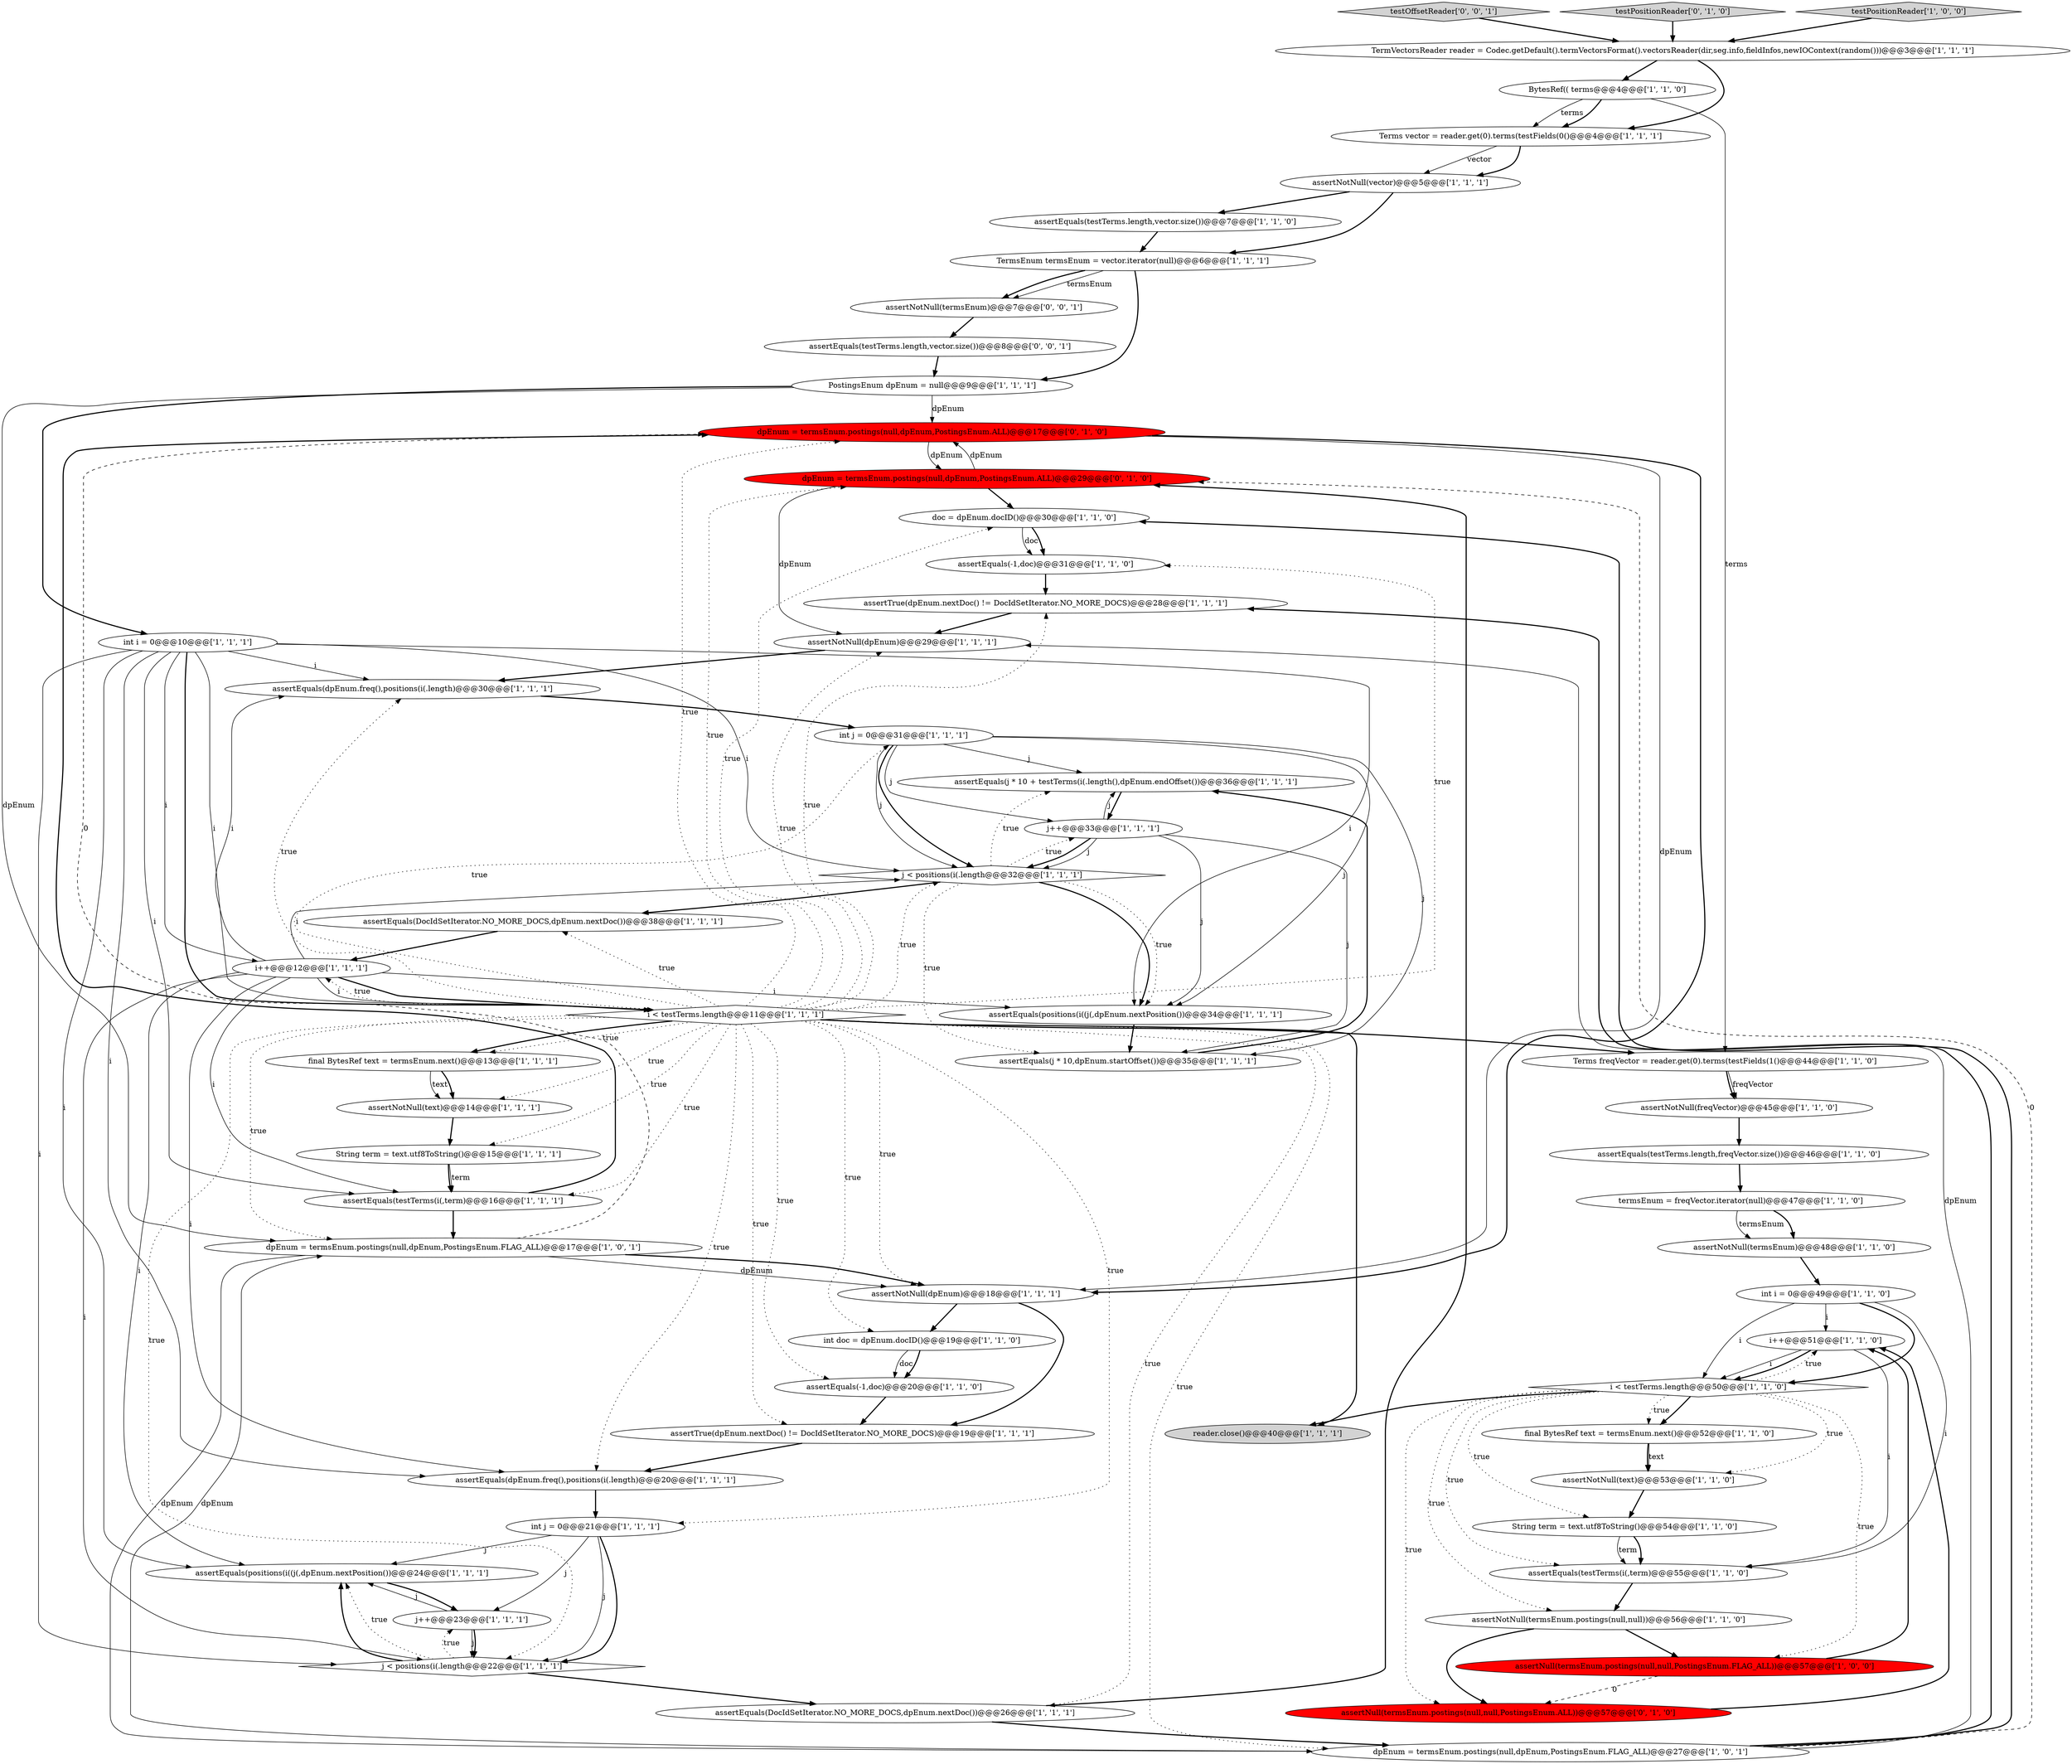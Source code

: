 digraph {
56 [style = filled, label = "dpEnum = termsEnum.postings(null,dpEnum,PostingsEnum.ALL)@@@17@@@['0', '1', '0']", fillcolor = red, shape = ellipse image = "AAA1AAABBB2BBB"];
22 [style = filled, label = "final BytesRef text = termsEnum.next()@@@52@@@['1', '1', '0']", fillcolor = white, shape = ellipse image = "AAA0AAABBB1BBB"];
20 [style = filled, label = "PostingsEnum dpEnum = null@@@9@@@['1', '1', '1']", fillcolor = white, shape = ellipse image = "AAA0AAABBB1BBB"];
21 [style = filled, label = "termsEnum = freqVector.iterator(null)@@@47@@@['1', '1', '0']", fillcolor = white, shape = ellipse image = "AAA0AAABBB1BBB"];
34 [style = filled, label = "assertEquals(testTerms(i(,term)@@@16@@@['1', '1', '1']", fillcolor = white, shape = ellipse image = "AAA0AAABBB1BBB"];
47 [style = filled, label = "TermVectorsReader reader = Codec.getDefault().termVectorsFormat().vectorsReader(dir,seg.info,fieldInfos,newIOContext(random()))@@@3@@@['1', '1', '1']", fillcolor = white, shape = ellipse image = "AAA0AAABBB1BBB"];
18 [style = filled, label = "assertEquals(dpEnum.freq(),positions(i(.length)@@@20@@@['1', '1', '1']", fillcolor = white, shape = ellipse image = "AAA0AAABBB1BBB"];
25 [style = filled, label = "assertNull(termsEnum.postings(null,null,PostingsEnum.FLAG_ALL))@@@57@@@['1', '0', '0']", fillcolor = red, shape = ellipse image = "AAA1AAABBB1BBB"];
48 [style = filled, label = "assertNotNull(text)@@@53@@@['1', '1', '0']", fillcolor = white, shape = ellipse image = "AAA0AAABBB1BBB"];
52 [style = filled, label = "assertEquals(j * 10 + testTerms(i(.length(),dpEnum.endOffset())@@@36@@@['1', '1', '1']", fillcolor = white, shape = ellipse image = "AAA0AAABBB1BBB"];
14 [style = filled, label = "j < positions(i(.length@@@32@@@['1', '1', '1']", fillcolor = white, shape = diamond image = "AAA0AAABBB1BBB"];
7 [style = filled, label = "assertEquals(positions(i((j(,dpEnum.nextPosition())@@@34@@@['1', '1', '1']", fillcolor = white, shape = ellipse image = "AAA0AAABBB1BBB"];
26 [style = filled, label = "assertEquals(-1,doc)@@@20@@@['1', '1', '0']", fillcolor = white, shape = ellipse image = "AAA0AAABBB1BBB"];
40 [style = filled, label = "Terms freqVector = reader.get(0).terms(testFields(1()@@@44@@@['1', '1', '0']", fillcolor = white, shape = ellipse image = "AAA0AAABBB1BBB"];
57 [style = filled, label = "assertNull(termsEnum.postings(null,null,PostingsEnum.ALL))@@@57@@@['0', '1', '0']", fillcolor = red, shape = ellipse image = "AAA1AAABBB2BBB"];
60 [style = filled, label = "testOffsetReader['0', '0', '1']", fillcolor = lightgray, shape = diamond image = "AAA0AAABBB3BBB"];
9 [style = filled, label = "final BytesRef text = termsEnum.next()@@@13@@@['1', '1', '1']", fillcolor = white, shape = ellipse image = "AAA0AAABBB1BBB"];
13 [style = filled, label = "assertNotNull(dpEnum)@@@29@@@['1', '1', '1']", fillcolor = white, shape = ellipse image = "AAA0AAABBB1BBB"];
8 [style = filled, label = "assertNotNull(termsEnum)@@@48@@@['1', '1', '0']", fillcolor = white, shape = ellipse image = "AAA0AAABBB1BBB"];
38 [style = filled, label = "BytesRef(( terms@@@4@@@['1', '1', '0']", fillcolor = white, shape = ellipse image = "AAA0AAABBB1BBB"];
55 [style = filled, label = "dpEnum = termsEnum.postings(null,dpEnum,PostingsEnum.ALL)@@@29@@@['0', '1', '0']", fillcolor = red, shape = ellipse image = "AAA1AAABBB2BBB"];
49 [style = filled, label = "i < testTerms.length@@@11@@@['1', '1', '1']", fillcolor = white, shape = diamond image = "AAA0AAABBB1BBB"];
59 [style = filled, label = "assertNotNull(termsEnum)@@@7@@@['0', '0', '1']", fillcolor = white, shape = ellipse image = "AAA0AAABBB3BBB"];
0 [style = filled, label = "assertTrue(dpEnum.nextDoc() != DocIdSetIterator.NO_MORE_DOCS)@@@19@@@['1', '1', '1']", fillcolor = white, shape = ellipse image = "AAA0AAABBB1BBB"];
23 [style = filled, label = "int i = 0@@@10@@@['1', '1', '1']", fillcolor = white, shape = ellipse image = "AAA0AAABBB1BBB"];
41 [style = filled, label = "assertEquals(testTerms.length,freqVector.size())@@@46@@@['1', '1', '0']", fillcolor = white, shape = ellipse image = "AAA0AAABBB1BBB"];
24 [style = filled, label = "j++@@@33@@@['1', '1', '1']", fillcolor = white, shape = ellipse image = "AAA0AAABBB1BBB"];
19 [style = filled, label = "assertNotNull(text)@@@14@@@['1', '1', '1']", fillcolor = white, shape = ellipse image = "AAA0AAABBB1BBB"];
39 [style = filled, label = "String term = text.utf8ToString()@@@54@@@['1', '1', '0']", fillcolor = white, shape = ellipse image = "AAA0AAABBB1BBB"];
54 [style = filled, label = "testPositionReader['0', '1', '0']", fillcolor = lightgray, shape = diamond image = "AAA0AAABBB2BBB"];
43 [style = filled, label = "i++@@@51@@@['1', '1', '0']", fillcolor = white, shape = ellipse image = "AAA0AAABBB1BBB"];
46 [style = filled, label = "assertEquals(positions(i((j(,dpEnum.nextPosition())@@@24@@@['1', '1', '1']", fillcolor = white, shape = ellipse image = "AAA0AAABBB1BBB"];
15 [style = filled, label = "testPositionReader['1', '0', '0']", fillcolor = lightgray, shape = diamond image = "AAA0AAABBB1BBB"];
32 [style = filled, label = "assertNotNull(termsEnum.postings(null,null))@@@56@@@['1', '1', '0']", fillcolor = white, shape = ellipse image = "AAA0AAABBB1BBB"];
29 [style = filled, label = "Terms vector = reader.get(0).terms(testFields(0()@@@4@@@['1', '1', '1']", fillcolor = white, shape = ellipse image = "AAA0AAABBB1BBB"];
4 [style = filled, label = "assertEquals(testTerms(i(,term)@@@55@@@['1', '1', '0']", fillcolor = white, shape = ellipse image = "AAA0AAABBB1BBB"];
1 [style = filled, label = "String term = text.utf8ToString()@@@15@@@['1', '1', '1']", fillcolor = white, shape = ellipse image = "AAA0AAABBB1BBB"];
17 [style = filled, label = "j++@@@23@@@['1', '1', '1']", fillcolor = white, shape = ellipse image = "AAA0AAABBB1BBB"];
33 [style = filled, label = "assertEquals(-1,doc)@@@31@@@['1', '1', '0']", fillcolor = white, shape = ellipse image = "AAA0AAABBB1BBB"];
35 [style = filled, label = "int j = 0@@@21@@@['1', '1', '1']", fillcolor = white, shape = ellipse image = "AAA0AAABBB1BBB"];
6 [style = filled, label = "int doc = dpEnum.docID()@@@19@@@['1', '1', '0']", fillcolor = white, shape = ellipse image = "AAA0AAABBB1BBB"];
50 [style = filled, label = "assertEquals(dpEnum.freq(),positions(i(.length)@@@30@@@['1', '1', '1']", fillcolor = white, shape = ellipse image = "AAA0AAABBB1BBB"];
11 [style = filled, label = "assertEquals(j * 10,dpEnum.startOffset())@@@35@@@['1', '1', '1']", fillcolor = white, shape = ellipse image = "AAA0AAABBB1BBB"];
5 [style = filled, label = "assertNotNull(freqVector)@@@45@@@['1', '1', '0']", fillcolor = white, shape = ellipse image = "AAA0AAABBB1BBB"];
37 [style = filled, label = "int i = 0@@@49@@@['1', '1', '0']", fillcolor = white, shape = ellipse image = "AAA0AAABBB1BBB"];
44 [style = filled, label = "TermsEnum termsEnum = vector.iterator(null)@@@6@@@['1', '1', '1']", fillcolor = white, shape = ellipse image = "AAA0AAABBB1BBB"];
51 [style = filled, label = "assertNotNull(dpEnum)@@@18@@@['1', '1', '1']", fillcolor = white, shape = ellipse image = "AAA0AAABBB1BBB"];
28 [style = filled, label = "assertEquals(DocIdSetIterator.NO_MORE_DOCS,dpEnum.nextDoc())@@@26@@@['1', '1', '1']", fillcolor = white, shape = ellipse image = "AAA0AAABBB1BBB"];
2 [style = filled, label = "int j = 0@@@31@@@['1', '1', '1']", fillcolor = white, shape = ellipse image = "AAA0AAABBB1BBB"];
58 [style = filled, label = "assertEquals(testTerms.length,vector.size())@@@8@@@['0', '0', '1']", fillcolor = white, shape = ellipse image = "AAA0AAABBB3BBB"];
30 [style = filled, label = "i < testTerms.length@@@50@@@['1', '1', '0']", fillcolor = white, shape = diamond image = "AAA0AAABBB1BBB"];
12 [style = filled, label = "assertNotNull(vector)@@@5@@@['1', '1', '1']", fillcolor = white, shape = ellipse image = "AAA0AAABBB1BBB"];
31 [style = filled, label = "j < positions(i(.length@@@22@@@['1', '1', '1']", fillcolor = white, shape = diamond image = "AAA0AAABBB1BBB"];
16 [style = filled, label = "dpEnum = termsEnum.postings(null,dpEnum,PostingsEnum.FLAG_ALL)@@@17@@@['1', '0', '1']", fillcolor = white, shape = ellipse image = "AAA0AAABBB1BBB"];
27 [style = filled, label = "assertEquals(testTerms.length,vector.size())@@@7@@@['1', '1', '0']", fillcolor = white, shape = ellipse image = "AAA0AAABBB1BBB"];
45 [style = filled, label = "dpEnum = termsEnum.postings(null,dpEnum,PostingsEnum.FLAG_ALL)@@@27@@@['1', '0', '1']", fillcolor = white, shape = ellipse image = "AAA0AAABBB1BBB"];
3 [style = filled, label = "i++@@@12@@@['1', '1', '1']", fillcolor = white, shape = ellipse image = "AAA0AAABBB1BBB"];
10 [style = filled, label = "assertEquals(DocIdSetIterator.NO_MORE_DOCS,dpEnum.nextDoc())@@@38@@@['1', '1', '1']", fillcolor = white, shape = ellipse image = "AAA0AAABBB1BBB"];
42 [style = filled, label = "doc = dpEnum.docID()@@@30@@@['1', '1', '0']", fillcolor = white, shape = ellipse image = "AAA0AAABBB1BBB"];
53 [style = filled, label = "reader.close()@@@40@@@['1', '1', '1']", fillcolor = lightgray, shape = ellipse image = "AAA0AAABBB1BBB"];
36 [style = filled, label = "assertTrue(dpEnum.nextDoc() != DocIdSetIterator.NO_MORE_DOCS)@@@28@@@['1', '1', '1']", fillcolor = white, shape = ellipse image = "AAA0AAABBB1BBB"];
16->51 [style = bold, label=""];
3->46 [style = solid, label="i"];
6->26 [style = solid, label="doc"];
12->44 [style = bold, label=""];
24->14 [style = solid, label="j"];
49->55 [style = dotted, label="true"];
27->44 [style = bold, label=""];
49->34 [style = dotted, label="true"];
21->8 [style = bold, label=""];
37->4 [style = solid, label="i"];
23->50 [style = solid, label="i"];
25->57 [style = dashed, label="0"];
25->43 [style = bold, label=""];
50->2 [style = bold, label=""];
59->58 [style = bold, label=""];
1->34 [style = solid, label="term"];
49->2 [style = dotted, label="true"];
48->39 [style = bold, label=""];
14->7 [style = bold, label=""];
52->24 [style = bold, label=""];
20->16 [style = solid, label="dpEnum"];
43->30 [style = solid, label="i"];
19->1 [style = bold, label=""];
60->47 [style = bold, label=""];
58->20 [style = bold, label=""];
55->13 [style = solid, label="dpEnum"];
2->14 [style = bold, label=""];
14->7 [style = dotted, label="true"];
32->25 [style = bold, label=""];
38->29 [style = solid, label="terms"];
37->43 [style = solid, label="i"];
45->42 [style = bold, label=""];
18->35 [style = bold, label=""];
56->51 [style = solid, label="dpEnum"];
14->11 [style = dotted, label="true"];
49->36 [style = dotted, label="true"];
30->43 [style = dotted, label="true"];
31->46 [style = bold, label=""];
3->14 [style = solid, label="i"];
30->39 [style = dotted, label="true"];
49->40 [style = bold, label=""];
28->55 [style = bold, label=""];
3->31 [style = solid, label="i"];
28->45 [style = bold, label=""];
23->34 [style = solid, label="i"];
23->49 [style = bold, label=""];
35->31 [style = bold, label=""];
7->11 [style = bold, label=""];
14->24 [style = dotted, label="true"];
17->46 [style = solid, label="j"];
41->21 [style = bold, label=""];
55->56 [style = solid, label="dpEnum"];
14->10 [style = bold, label=""];
21->8 [style = solid, label="termsEnum"];
14->52 [style = dotted, label="true"];
51->0 [style = bold, label=""];
23->14 [style = solid, label="i"];
16->51 [style = solid, label="dpEnum"];
39->4 [style = bold, label=""];
9->19 [style = solid, label="text"];
56->51 [style = bold, label=""];
49->51 [style = dotted, label="true"];
49->10 [style = dotted, label="true"];
2->11 [style = solid, label="j"];
26->0 [style = bold, label=""];
30->57 [style = dotted, label="true"];
20->23 [style = bold, label=""];
40->5 [style = bold, label=""];
24->52 [style = solid, label="j"];
44->20 [style = bold, label=""];
33->36 [style = bold, label=""];
31->17 [style = dotted, label="true"];
30->32 [style = dotted, label="true"];
31->46 [style = dotted, label="true"];
49->1 [style = dotted, label="true"];
23->31 [style = solid, label="i"];
37->30 [style = solid, label="i"];
49->14 [style = dotted, label="true"];
31->28 [style = bold, label=""];
15->47 [style = bold, label=""];
2->14 [style = solid, label="j"];
24->7 [style = solid, label="j"];
35->17 [style = solid, label="j"];
43->4 [style = solid, label="i"];
49->13 [style = dotted, label="true"];
6->26 [style = bold, label=""];
42->33 [style = solid, label="doc"];
35->31 [style = solid, label="j"];
22->48 [style = bold, label=""];
37->30 [style = bold, label=""];
17->31 [style = solid, label="j"];
22->48 [style = solid, label="text"];
49->9 [style = dotted, label="true"];
45->36 [style = bold, label=""];
49->50 [style = dotted, label="true"];
49->19 [style = dotted, label="true"];
3->49 [style = solid, label="i"];
30->4 [style = dotted, label="true"];
51->6 [style = bold, label=""];
30->53 [style = bold, label=""];
32->57 [style = bold, label=""];
45->55 [style = dashed, label="0"];
55->42 [style = bold, label=""];
49->6 [style = dotted, label="true"];
49->42 [style = dotted, label="true"];
3->18 [style = solid, label="i"];
13->50 [style = bold, label=""];
34->56 [style = bold, label=""];
49->45 [style = dotted, label="true"];
47->29 [style = bold, label=""];
49->56 [style = dotted, label="true"];
2->7 [style = solid, label="j"];
1->34 [style = bold, label=""];
36->13 [style = bold, label=""];
49->28 [style = dotted, label="true"];
30->25 [style = dotted, label="true"];
34->16 [style = bold, label=""];
49->33 [style = dotted, label="true"];
9->19 [style = bold, label=""];
57->43 [style = bold, label=""];
23->46 [style = solid, label="i"];
0->18 [style = bold, label=""];
2->52 [style = solid, label="j"];
49->26 [style = dotted, label="true"];
8->37 [style = bold, label=""];
56->55 [style = solid, label="dpEnum"];
35->46 [style = solid, label="j"];
44->59 [style = solid, label="termsEnum"];
12->27 [style = bold, label=""];
3->34 [style = solid, label="i"];
49->16 [style = dotted, label="true"];
2->24 [style = solid, label="j"];
30->22 [style = bold, label=""];
23->18 [style = solid, label="i"];
17->31 [style = bold, label=""];
30->48 [style = dotted, label="true"];
38->29 [style = bold, label=""];
3->7 [style = solid, label="i"];
23->49 [style = solid, label="i"];
16->45 [style = solid, label="dpEnum"];
49->31 [style = dotted, label="true"];
3->50 [style = solid, label="i"];
42->33 [style = bold, label=""];
10->3 [style = bold, label=""];
38->40 [style = solid, label="terms"];
20->56 [style = solid, label="dpEnum"];
24->11 [style = solid, label="j"];
11->52 [style = bold, label=""];
47->38 [style = bold, label=""];
43->30 [style = bold, label=""];
24->14 [style = bold, label=""];
49->53 [style = bold, label=""];
54->47 [style = bold, label=""];
29->12 [style = bold, label=""];
16->56 [style = dashed, label="0"];
5->41 [style = bold, label=""];
49->35 [style = dotted, label="true"];
40->5 [style = solid, label="freqVector"];
49->18 [style = dotted, label="true"];
23->7 [style = solid, label="i"];
3->49 [style = bold, label=""];
45->13 [style = solid, label="dpEnum"];
29->12 [style = solid, label="vector"];
49->0 [style = dotted, label="true"];
30->22 [style = dotted, label="true"];
49->9 [style = bold, label=""];
46->17 [style = bold, label=""];
39->4 [style = solid, label="term"];
49->3 [style = dotted, label="true"];
4->32 [style = bold, label=""];
23->3 [style = solid, label="i"];
44->59 [style = bold, label=""];
45->16 [style = solid, label="dpEnum"];
}
